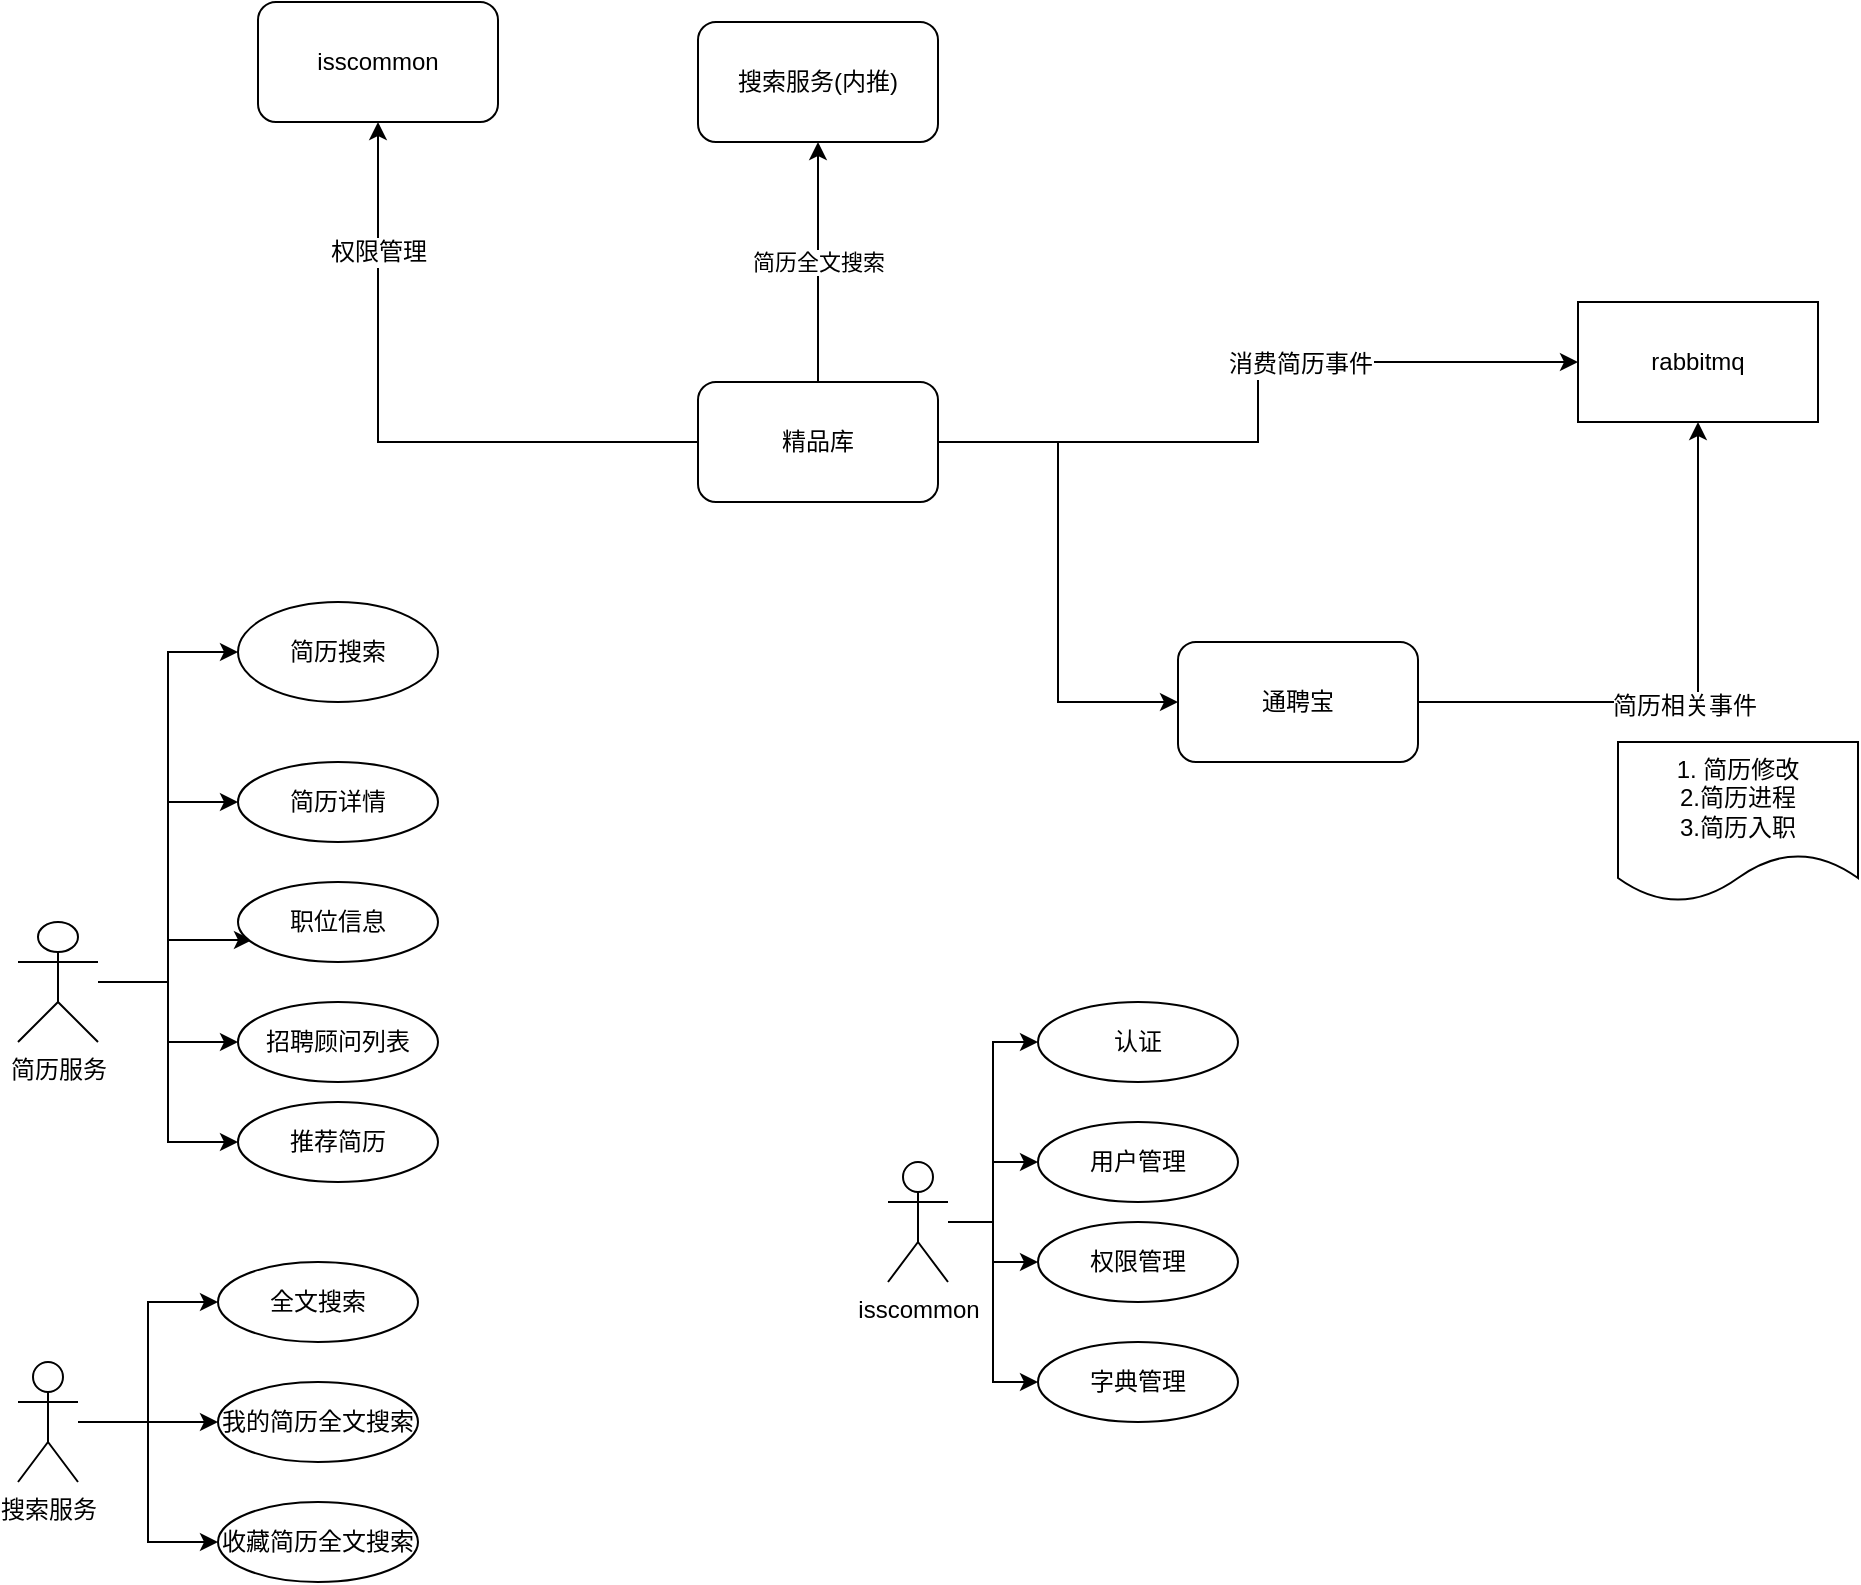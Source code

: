 <mxfile version="10.7.7" type="github"><diagram id="tbtptAP7y3OnreCzwiu0" name="第 1 页"><mxGraphModel dx="1065" dy="629" grid="1" gridSize="10" guides="1" tooltips="1" connect="1" arrows="1" fold="1" page="1" pageScale="1" pageWidth="2336" pageHeight="1654" math="0" shadow="0"><root><mxCell id="0"/><mxCell id="1" parent="0"/><mxCell id="ycK_qCX52m854QWufkFu-2" style="edgeStyle=orthogonalEdgeStyle;rounded=0;orthogonalLoop=1;jettySize=auto;html=1;entryX=0.5;entryY=1;entryDx=0;entryDy=0;" edge="1" parent="1" source="dBORkdBFjDiLwmBm2POU-1" target="dBORkdBFjDiLwmBm2POU-3"><mxGeometry relative="1" as="geometry"/></mxCell><mxCell id="ycK_qCX52m854QWufkFu-3" value="权限管理" style="text;html=1;resizable=0;points=[];align=center;verticalAlign=middle;labelBackgroundColor=#ffffff;" vertex="1" connectable="0" parent="ycK_qCX52m854QWufkFu-2"><mxGeometry x="0.594" relative="1" as="geometry"><mxPoint as="offset"/></mxGeometry></mxCell><mxCell id="ycK_qCX52m854QWufkFu-7" style="edgeStyle=orthogonalEdgeStyle;rounded=0;orthogonalLoop=1;jettySize=auto;html=1;entryX=0;entryY=0.5;entryDx=0;entryDy=0;" edge="1" parent="1" source="dBORkdBFjDiLwmBm2POU-1" target="dBORkdBFjDiLwmBm2POU-2"><mxGeometry relative="1" as="geometry"/></mxCell><mxCell id="ycK_qCX52m854QWufkFu-11" style="edgeStyle=orthogonalEdgeStyle;rounded=0;orthogonalLoop=1;jettySize=auto;html=1;" edge="1" parent="1" source="dBORkdBFjDiLwmBm2POU-1" target="ycK_qCX52m854QWufkFu-5"><mxGeometry relative="1" as="geometry"/></mxCell><mxCell id="ycK_qCX52m854QWufkFu-12" value="消费简历事件" style="text;html=1;resizable=0;points=[];align=center;verticalAlign=middle;labelBackgroundColor=#ffffff;" vertex="1" connectable="0" parent="ycK_qCX52m854QWufkFu-11"><mxGeometry x="0.228" y="-1" relative="1" as="geometry"><mxPoint as="offset"/></mxGeometry></mxCell><mxCell id="dBORkdBFjDiLwmBm2POU-1" value="精品库" style="rounded=1;whiteSpace=wrap;html=1;" parent="1" vertex="1"><mxGeometry x="420" y="220" width="120" height="60" as="geometry"/></mxCell><mxCell id="ycK_qCX52m854QWufkFu-8" style="edgeStyle=orthogonalEdgeStyle;rounded=0;orthogonalLoop=1;jettySize=auto;html=1;entryX=0.5;entryY=1;entryDx=0;entryDy=0;" edge="1" parent="1" source="dBORkdBFjDiLwmBm2POU-2" target="ycK_qCX52m854QWufkFu-5"><mxGeometry relative="1" as="geometry"/></mxCell><mxCell id="ycK_qCX52m854QWufkFu-9" value="简历相关事件" style="text;html=1;resizable=0;points=[];align=center;verticalAlign=middle;labelBackgroundColor=#ffffff;" vertex="1" connectable="0" parent="ycK_qCX52m854QWufkFu-8"><mxGeometry x="-0.05" y="-2" relative="1" as="geometry"><mxPoint as="offset"/></mxGeometry></mxCell><mxCell id="dBORkdBFjDiLwmBm2POU-2" value="通聘宝" style="rounded=1;whiteSpace=wrap;html=1;" parent="1" vertex="1"><mxGeometry x="660" y="350" width="120" height="60" as="geometry"/></mxCell><mxCell id="dBORkdBFjDiLwmBm2POU-3" value="isscommon" style="rounded=1;whiteSpace=wrap;html=1;" parent="1" vertex="1"><mxGeometry x="200" y="30" width="120" height="60" as="geometry"/></mxCell><mxCell id="dBORkdBFjDiLwmBm2POU-4" value="搜索服务(内推)" style="rounded=1;whiteSpace=wrap;html=1;" parent="1" vertex="1"><mxGeometry x="420" y="40" width="120" height="60" as="geometry"/></mxCell><mxCell id="dBORkdBFjDiLwmBm2POU-5" value="简历全文搜索" style="endArrow=classic;html=1;" parent="1" target="dBORkdBFjDiLwmBm2POU-4" edge="1" source="dBORkdBFjDiLwmBm2POU-1"><mxGeometry width="50" height="50" relative="1" as="geometry"><mxPoint x="470" y="310" as="sourcePoint"/><mxPoint x="520" y="260" as="targetPoint"/></mxGeometry></mxCell><mxCell id="dBORkdBFjDiLwmBm2POU-31" style="edgeStyle=orthogonalEdgeStyle;rounded=0;orthogonalLoop=1;jettySize=auto;html=1;entryX=0;entryY=0.5;entryDx=0;entryDy=0;" parent="1" source="dBORkdBFjDiLwmBm2POU-6" target="dBORkdBFjDiLwmBm2POU-26" edge="1"><mxGeometry relative="1" as="geometry"/></mxCell><mxCell id="dBORkdBFjDiLwmBm2POU-32" style="edgeStyle=orthogonalEdgeStyle;rounded=0;orthogonalLoop=1;jettySize=auto;html=1;entryX=0;entryY=0.5;entryDx=0;entryDy=0;" parent="1" source="dBORkdBFjDiLwmBm2POU-6" target="dBORkdBFjDiLwmBm2POU-27" edge="1"><mxGeometry relative="1" as="geometry"/></mxCell><mxCell id="dBORkdBFjDiLwmBm2POU-33" style="edgeStyle=orthogonalEdgeStyle;rounded=0;orthogonalLoop=1;jettySize=auto;html=1;entryX=0;entryY=0.5;entryDx=0;entryDy=0;" parent="1" source="dBORkdBFjDiLwmBm2POU-6" target="dBORkdBFjDiLwmBm2POU-30" edge="1"><mxGeometry relative="1" as="geometry"/></mxCell><mxCell id="dBORkdBFjDiLwmBm2POU-6" value="搜索服务" style="shape=umlActor;verticalLabelPosition=bottom;labelBackgroundColor=#ffffff;verticalAlign=top;html=1;" parent="1" vertex="1"><mxGeometry x="80" y="710" width="30" height="60" as="geometry"/></mxCell><mxCell id="dBORkdBFjDiLwmBm2POU-17" style="edgeStyle=orthogonalEdgeStyle;rounded=0;orthogonalLoop=1;jettySize=auto;html=1;entryX=0;entryY=0.5;entryDx=0;entryDy=0;" parent="1" source="dBORkdBFjDiLwmBm2POU-7" target="dBORkdBFjDiLwmBm2POU-12" edge="1"><mxGeometry relative="1" as="geometry"/></mxCell><mxCell id="dBORkdBFjDiLwmBm2POU-18" style="edgeStyle=orthogonalEdgeStyle;rounded=0;orthogonalLoop=1;jettySize=auto;html=1;entryX=0;entryY=0.5;entryDx=0;entryDy=0;" parent="1" source="dBORkdBFjDiLwmBm2POU-7" target="dBORkdBFjDiLwmBm2POU-13" edge="1"><mxGeometry relative="1" as="geometry"/></mxCell><mxCell id="dBORkdBFjDiLwmBm2POU-23" style="edgeStyle=orthogonalEdgeStyle;rounded=0;orthogonalLoop=1;jettySize=auto;html=1;entryX=0.07;entryY=0.725;entryDx=0;entryDy=0;entryPerimeter=0;" parent="1" source="dBORkdBFjDiLwmBm2POU-7" target="dBORkdBFjDiLwmBm2POU-19" edge="1"><mxGeometry relative="1" as="geometry"/></mxCell><mxCell id="dBORkdBFjDiLwmBm2POU-24" style="edgeStyle=orthogonalEdgeStyle;rounded=0;orthogonalLoop=1;jettySize=auto;html=1;entryX=0;entryY=0.5;entryDx=0;entryDy=0;" parent="1" source="dBORkdBFjDiLwmBm2POU-7" target="dBORkdBFjDiLwmBm2POU-21" edge="1"><mxGeometry relative="1" as="geometry"/></mxCell><mxCell id="dBORkdBFjDiLwmBm2POU-25" style="edgeStyle=orthogonalEdgeStyle;rounded=0;orthogonalLoop=1;jettySize=auto;html=1;entryX=0;entryY=0.5;entryDx=0;entryDy=0;" parent="1" source="dBORkdBFjDiLwmBm2POU-7" target="dBORkdBFjDiLwmBm2POU-22" edge="1"><mxGeometry relative="1" as="geometry"/></mxCell><mxCell id="dBORkdBFjDiLwmBm2POU-7" value="简历服务" style="shape=umlActor;verticalLabelPosition=bottom;labelBackgroundColor=#ffffff;verticalAlign=top;html=1;" parent="1" vertex="1"><mxGeometry x="80" y="490" width="40" height="60" as="geometry"/></mxCell><mxCell id="dBORkdBFjDiLwmBm2POU-38" style="edgeStyle=orthogonalEdgeStyle;rounded=0;orthogonalLoop=1;jettySize=auto;html=1;entryX=0;entryY=0.5;entryDx=0;entryDy=0;" parent="1" source="dBORkdBFjDiLwmBm2POU-11" target="dBORkdBFjDiLwmBm2POU-34" edge="1"><mxGeometry relative="1" as="geometry"/></mxCell><mxCell id="dBORkdBFjDiLwmBm2POU-39" style="edgeStyle=orthogonalEdgeStyle;rounded=0;orthogonalLoop=1;jettySize=auto;html=1;entryX=0;entryY=0.5;entryDx=0;entryDy=0;" parent="1" source="dBORkdBFjDiLwmBm2POU-11" target="dBORkdBFjDiLwmBm2POU-35" edge="1"><mxGeometry relative="1" as="geometry"/></mxCell><mxCell id="dBORkdBFjDiLwmBm2POU-40" style="edgeStyle=orthogonalEdgeStyle;rounded=0;orthogonalLoop=1;jettySize=auto;html=1;entryX=0;entryY=0.5;entryDx=0;entryDy=0;" parent="1" source="dBORkdBFjDiLwmBm2POU-11" target="dBORkdBFjDiLwmBm2POU-36" edge="1"><mxGeometry relative="1" as="geometry"/></mxCell><mxCell id="dBORkdBFjDiLwmBm2POU-41" style="edgeStyle=orthogonalEdgeStyle;rounded=0;orthogonalLoop=1;jettySize=auto;html=1;entryX=0;entryY=0.5;entryDx=0;entryDy=0;" parent="1" source="dBORkdBFjDiLwmBm2POU-11" target="dBORkdBFjDiLwmBm2POU-37" edge="1"><mxGeometry relative="1" as="geometry"/></mxCell><mxCell id="dBORkdBFjDiLwmBm2POU-11" value="isscommon" style="shape=umlActor;verticalLabelPosition=bottom;labelBackgroundColor=#ffffff;verticalAlign=top;html=1;" parent="1" vertex="1"><mxGeometry x="515" y="610" width="30" height="60" as="geometry"/></mxCell><mxCell id="dBORkdBFjDiLwmBm2POU-12" value="简历搜索" style="ellipse;whiteSpace=wrap;html=1;" parent="1" vertex="1"><mxGeometry x="190" y="330" width="100" height="50" as="geometry"/></mxCell><mxCell id="dBORkdBFjDiLwmBm2POU-13" value="简历详情" style="ellipse;whiteSpace=wrap;html=1;" parent="1" vertex="1"><mxGeometry x="190" y="410" width="100" height="40" as="geometry"/></mxCell><mxCell id="dBORkdBFjDiLwmBm2POU-19" value="职位信息" style="ellipse;whiteSpace=wrap;html=1;" parent="1" vertex="1"><mxGeometry x="190" y="470" width="100" height="40" as="geometry"/></mxCell><mxCell id="dBORkdBFjDiLwmBm2POU-21" value="招聘顾问列表" style="ellipse;whiteSpace=wrap;html=1;" parent="1" vertex="1"><mxGeometry x="190" y="530" width="100" height="40" as="geometry"/></mxCell><mxCell id="dBORkdBFjDiLwmBm2POU-22" value="推荐简历" style="ellipse;whiteSpace=wrap;html=1;" parent="1" vertex="1"><mxGeometry x="190" y="580" width="100" height="40" as="geometry"/></mxCell><mxCell id="dBORkdBFjDiLwmBm2POU-26" value="全文搜索" style="ellipse;whiteSpace=wrap;html=1;" parent="1" vertex="1"><mxGeometry x="180" y="660" width="100" height="40" as="geometry"/></mxCell><mxCell id="dBORkdBFjDiLwmBm2POU-27" value="我的简历全文搜索" style="ellipse;whiteSpace=wrap;html=1;" parent="1" vertex="1"><mxGeometry x="180" y="720" width="100" height="40" as="geometry"/></mxCell><mxCell id="dBORkdBFjDiLwmBm2POU-30" value="收藏简历全文搜索" style="ellipse;whiteSpace=wrap;html=1;" parent="1" vertex="1"><mxGeometry x="180" y="780" width="100" height="40" as="geometry"/></mxCell><mxCell id="dBORkdBFjDiLwmBm2POU-34" value="认证" style="ellipse;whiteSpace=wrap;html=1;" parent="1" vertex="1"><mxGeometry x="590" y="530" width="100" height="40" as="geometry"/></mxCell><mxCell id="dBORkdBFjDiLwmBm2POU-35" value="用户管理" style="ellipse;whiteSpace=wrap;html=1;" parent="1" vertex="1"><mxGeometry x="590" y="590" width="100" height="40" as="geometry"/></mxCell><mxCell id="dBORkdBFjDiLwmBm2POU-36" value="权限管理" style="ellipse;whiteSpace=wrap;html=1;" parent="1" vertex="1"><mxGeometry x="590" y="640" width="100" height="40" as="geometry"/></mxCell><mxCell id="dBORkdBFjDiLwmBm2POU-37" value="字典管理" style="ellipse;whiteSpace=wrap;html=1;" parent="1" vertex="1"><mxGeometry x="590" y="700" width="100" height="40" as="geometry"/></mxCell><mxCell id="ycK_qCX52m854QWufkFu-5" value="rabbitmq" style="rounded=0;whiteSpace=wrap;html=1;" vertex="1" parent="1"><mxGeometry x="860" y="180" width="120" height="60" as="geometry"/></mxCell><mxCell id="ycK_qCX52m854QWufkFu-10" value="1. 简历修改&lt;br&gt;2.简历进程&lt;br&gt;3.简历入职&lt;br&gt;" style="shape=document;whiteSpace=wrap;html=1;boundedLbl=1;" vertex="1" parent="1"><mxGeometry x="880" y="400" width="120" height="80" as="geometry"/></mxCell></root></mxGraphModel></diagram></mxfile>